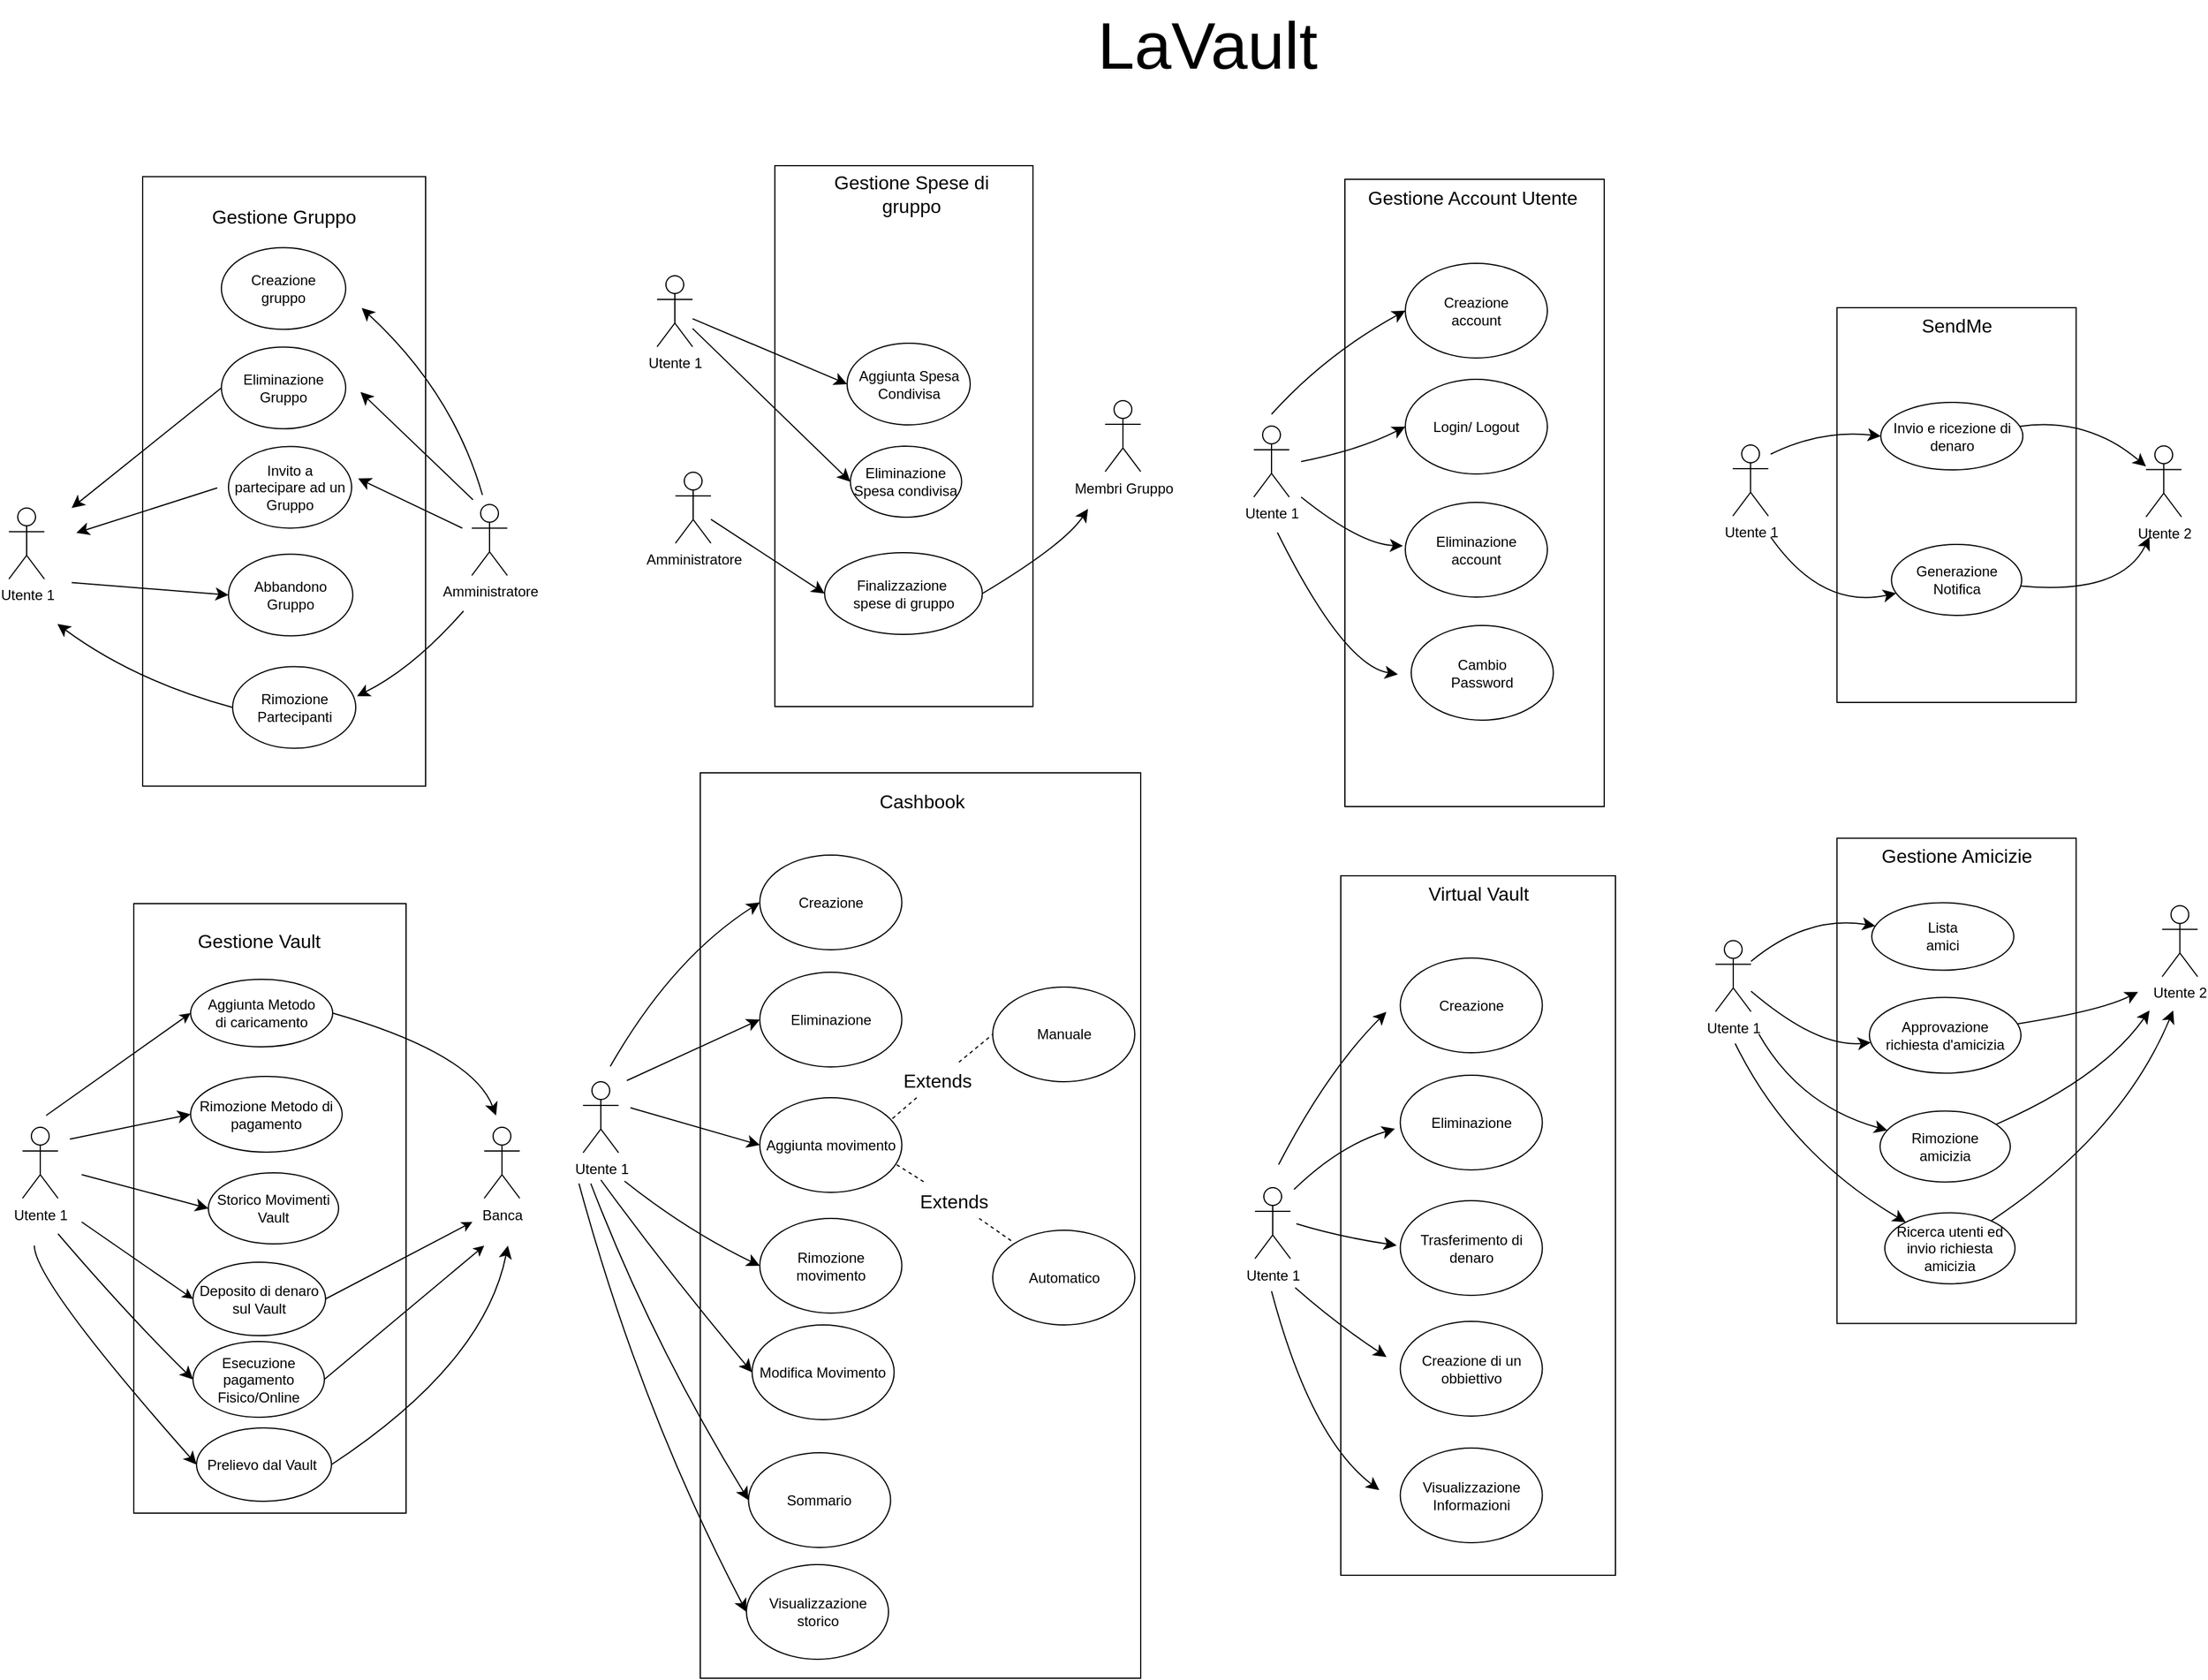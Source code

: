 <mxfile version="26.0.16">
  <diagram name="Pagina-1" id="XzBS-50lBvt5I1FSgO9j">
    <mxGraphModel grid="1" page="0" gridSize="10" guides="1" tooltips="1" connect="1" arrows="1" fold="1" pageScale="1" pageWidth="827" pageHeight="1169" math="0" shadow="0">
      <root>
        <mxCell id="0" />
        <mxCell id="1" parent="0" />
        <mxCell id="zaIpkr8zUmfwl_h3QVsK-26" value="" style="rounded=0;whiteSpace=wrap;html=1;movable=1;resizable=1;rotatable=1;deletable=1;editable=1;locked=0;connectable=1;" vertex="1" parent="1">
          <mxGeometry x="432.63" y="-200" width="202" height="333.5" as="geometry" />
        </mxCell>
        <mxCell id="Ago6emkh6B27smQ5KSHw-60" style="edgeStyle=none;curved=1;rounded=0;orthogonalLoop=1;jettySize=auto;html=1;entryX=0;entryY=0.5;entryDx=0;entryDy=0;fontSize=12;startSize=8;endSize=8;" edge="1" parent="1" target="zaIpkr8zUmfwl_h3QVsK-29">
          <mxGeometry relative="1" as="geometry">
            <mxPoint x="376.63" y="-76.25" as="sourcePoint" />
            <Array as="points">
              <mxPoint x="418.63" y="-97" />
            </Array>
          </mxGeometry>
        </mxCell>
        <mxCell id="Ago6emkh6B27smQ5KSHw-64" style="edgeStyle=none;curved=1;rounded=0;orthogonalLoop=1;jettySize=auto;html=1;fontSize=12;startSize=8;endSize=8;" edge="1" parent="1" target="zaIpkr8zUmfwl_h3QVsK-35">
          <mxGeometry relative="1" as="geometry">
            <mxPoint x="476.571" y="78.176" as="targetPoint" />
            <mxPoint x="376.63" y="-6.25" as="sourcePoint" />
            <Array as="points">
              <mxPoint x="419.63" y="55" />
            </Array>
          </mxGeometry>
        </mxCell>
        <mxCell id="zaIpkr8zUmfwl_h3QVsK-27" value="Utente 1" style="shape=umlActor;verticalLabelPosition=bottom;verticalAlign=top;html=1;outlineConnect=0;" vertex="1" parent="1">
          <mxGeometry x="344.63" y="-84" width="30" height="60" as="geometry" />
        </mxCell>
        <mxCell id="zaIpkr8zUmfwl_h3QVsK-28" value="SendMe" style="text;html=1;align=center;verticalAlign=middle;whiteSpace=wrap;rounded=0;fontSize=16;" vertex="1" parent="1">
          <mxGeometry x="500.63" y="-200" width="66" height="30" as="geometry" />
        </mxCell>
        <mxCell id="Ago6emkh6B27smQ5KSHw-61" style="edgeStyle=none;curved=1;rounded=0;orthogonalLoop=1;jettySize=auto;html=1;fontSize=12;startSize=8;endSize=8;" edge="1" parent="1" source="zaIpkr8zUmfwl_h3QVsK-29" target="zaIpkr8zUmfwl_h3QVsK-36">
          <mxGeometry relative="1" as="geometry">
            <mxPoint x="690.689" y="-107.706" as="targetPoint" />
            <mxPoint x="603.63" y="-97" as="sourcePoint" />
            <Array as="points">
              <mxPoint x="643.63" y="-108" />
            </Array>
          </mxGeometry>
        </mxCell>
        <mxCell id="zaIpkr8zUmfwl_h3QVsK-29" value="Invio e ricezione di denaro" style="ellipse;whiteSpace=wrap;html=1;" vertex="1" parent="1">
          <mxGeometry x="469.63" y="-120" width="120" height="57" as="geometry" />
        </mxCell>
        <mxCell id="Ago6emkh6B27smQ5KSHw-65" style="edgeStyle=none;curved=1;rounded=0;orthogonalLoop=1;jettySize=auto;html=1;fontSize=12;startSize=8;endSize=8;" edge="1" parent="1" source="zaIpkr8zUmfwl_h3QVsK-35">
          <mxGeometry relative="1" as="geometry">
            <mxPoint x="696.63" y="-6.25" as="targetPoint" />
            <mxPoint x="604.63" y="90" as="sourcePoint" />
            <Array as="points">
              <mxPoint x="672.63" y="43" />
            </Array>
          </mxGeometry>
        </mxCell>
        <mxCell id="zaIpkr8zUmfwl_h3QVsK-35" value="Generazione Notifica" style="ellipse;whiteSpace=wrap;html=1;" vertex="1" parent="1">
          <mxGeometry x="478.63" width="110" height="60" as="geometry" />
        </mxCell>
        <mxCell id="zaIpkr8zUmfwl_h3QVsK-36" value="Utente 2" style="shape=umlActor;verticalLabelPosition=bottom;verticalAlign=top;html=1;outlineConnect=0;" vertex="1" parent="1">
          <mxGeometry x="693.63" y="-83.25" width="30" height="60" as="geometry" />
        </mxCell>
        <mxCell id="zaIpkr8zUmfwl_h3QVsK-51" value="" style="rounded=0;whiteSpace=wrap;html=1;movable=1;resizable=1;rotatable=1;deletable=1;editable=1;locked=0;connectable=1;" vertex="1" parent="1">
          <mxGeometry x="432.63" y="248.25" width="202" height="410" as="geometry" />
        </mxCell>
        <mxCell id="Ago6emkh6B27smQ5KSHw-66" style="edgeStyle=none;curved=1;rounded=0;orthogonalLoop=1;jettySize=auto;html=1;fontSize=12;startSize=8;endSize=8;" edge="1" parent="1" source="zaIpkr8zUmfwl_h3QVsK-53" target="zaIpkr8zUmfwl_h3QVsK-55">
          <mxGeometry relative="1" as="geometry">
            <mxPoint x="363" y="331.25" as="sourcePoint" />
            <mxPoint x="454" y="324.25" as="targetPoint" />
            <Array as="points">
              <mxPoint x="407" y="313.25" />
            </Array>
          </mxGeometry>
        </mxCell>
        <mxCell id="Ago6emkh6B27smQ5KSHw-67" style="edgeStyle=none;curved=1;rounded=0;orthogonalLoop=1;jettySize=auto;html=1;fontSize=12;startSize=8;endSize=8;" edge="1" parent="1" source="zaIpkr8zUmfwl_h3QVsK-53" target="zaIpkr8zUmfwl_h3QVsK-56">
          <mxGeometry relative="1" as="geometry">
            <mxPoint x="462.235" y="425.132" as="targetPoint" />
            <mxPoint x="368" y="404.25" as="sourcePoint" />
            <Array as="points">
              <mxPoint x="416" y="425.25" />
            </Array>
          </mxGeometry>
        </mxCell>
        <mxCell id="Ago6emkh6B27smQ5KSHw-69" style="edgeStyle=none;curved=1;rounded=0;orthogonalLoop=1;jettySize=auto;html=1;fontSize=12;startSize=8;endSize=8;" edge="1" parent="1" target="zaIpkr8zUmfwl_h3QVsK-57">
          <mxGeometry relative="1" as="geometry">
            <mxPoint x="462.235" y="500.426" as="targetPoint" />
            <mxPoint x="366.63" y="413.75" as="sourcePoint" />
            <Array as="points">
              <mxPoint x="401" y="474.25" />
            </Array>
          </mxGeometry>
        </mxCell>
        <mxCell id="Ago6emkh6B27smQ5KSHw-71" style="edgeStyle=none;curved=1;rounded=0;orthogonalLoop=1;jettySize=auto;html=1;fontSize=12;startSize=8;endSize=8;" edge="1" parent="1" target="zaIpkr8zUmfwl_h3QVsK-69">
          <mxGeometry relative="1" as="geometry">
            <mxPoint x="461.059" y="582.779" as="targetPoint" />
            <mxPoint x="346.63" y="421.75" as="sourcePoint" />
            <Array as="points">
              <mxPoint x="392" y="514.25" />
            </Array>
          </mxGeometry>
        </mxCell>
        <mxCell id="zaIpkr8zUmfwl_h3QVsK-53" value="Utente 1" style="shape=umlActor;verticalLabelPosition=bottom;verticalAlign=top;html=1;outlineConnect=0;" vertex="1" parent="1">
          <mxGeometry x="330" y="334.75" width="30" height="60" as="geometry" />
        </mxCell>
        <mxCell id="zaIpkr8zUmfwl_h3QVsK-54" value="Gestione Amicizie" style="text;html=1;align=center;verticalAlign=middle;whiteSpace=wrap;rounded=0;fontSize=16;" vertex="1" parent="1">
          <mxGeometry x="456.63" y="248.25" width="154" height="30" as="geometry" />
        </mxCell>
        <mxCell id="zaIpkr8zUmfwl_h3QVsK-55" value="Lista&lt;div&gt;amici&lt;/div&gt;" style="ellipse;whiteSpace=wrap;html=1;" vertex="1" parent="1">
          <mxGeometry x="462" y="302.75" width="120" height="57" as="geometry" />
        </mxCell>
        <mxCell id="Ago6emkh6B27smQ5KSHw-68" style="edgeStyle=none;curved=1;rounded=0;orthogonalLoop=1;jettySize=auto;html=1;fontSize=12;startSize=8;endSize=8;" edge="1" parent="1" source="zaIpkr8zUmfwl_h3QVsK-56">
          <mxGeometry relative="1" as="geometry">
            <mxPoint x="686.941" y="378.074" as="targetPoint" />
            <mxPoint x="598" y="414.25" as="sourcePoint" />
            <Array as="points">
              <mxPoint x="656.63" y="393.75" />
            </Array>
          </mxGeometry>
        </mxCell>
        <mxCell id="zaIpkr8zUmfwl_h3QVsK-56" value="Approvazione&lt;div&gt;richiesta d&#39;amicizia&lt;/div&gt;" style="ellipse;whiteSpace=wrap;html=1;" vertex="1" parent="1">
          <mxGeometry x="460" y="382.75" width="128" height="64" as="geometry" />
        </mxCell>
        <mxCell id="Ago6emkh6B27smQ5KSHw-70" style="edgeStyle=none;curved=1;rounded=0;orthogonalLoop=1;jettySize=auto;html=1;fontSize=12;startSize=8;endSize=8;" edge="1" parent="1" source="zaIpkr8zUmfwl_h3QVsK-57">
          <mxGeometry relative="1" as="geometry">
            <mxPoint x="696.63" y="393.75" as="targetPoint" />
            <mxPoint x="590" y="504.25" as="sourcePoint" />
            <Array as="points">
              <mxPoint x="656" y="451.25" />
            </Array>
          </mxGeometry>
        </mxCell>
        <mxCell id="zaIpkr8zUmfwl_h3QVsK-57" value="Rimozione&lt;div&gt;amicizia&lt;/div&gt;" style="ellipse;whiteSpace=wrap;html=1;" vertex="1" parent="1">
          <mxGeometry x="469" y="478.75" width="110" height="60" as="geometry" />
        </mxCell>
        <mxCell id="zaIpkr8zUmfwl_h3QVsK-58" value="Utente 2" style="shape=umlActor;verticalLabelPosition=bottom;verticalAlign=top;html=1;outlineConnect=0;" vertex="1" parent="1">
          <mxGeometry x="707.25" y="305.25" width="30" height="60" as="geometry" />
        </mxCell>
        <mxCell id="Ago6emkh6B27smQ5KSHw-72" style="edgeStyle=none;curved=1;rounded=0;orthogonalLoop=1;jettySize=auto;html=1;fontSize=12;startSize=8;endSize=8;" edge="1" parent="1" source="zaIpkr8zUmfwl_h3QVsK-69">
          <mxGeometry relative="1" as="geometry">
            <mxPoint x="716.63" y="393.75" as="targetPoint" />
            <mxPoint x="593" y="591.25" as="sourcePoint" />
            <Array as="points">
              <mxPoint x="673" y="498.25" />
            </Array>
          </mxGeometry>
        </mxCell>
        <mxCell id="zaIpkr8zUmfwl_h3QVsK-69" value="Ricerca utenti ed invio richiesta amicizia" style="ellipse;whiteSpace=wrap;html=1;" vertex="1" parent="1">
          <mxGeometry x="473" y="564.75" width="110" height="60" as="geometry" />
        </mxCell>
        <mxCell id="zaIpkr8zUmfwl_h3QVsK-127" value="&lt;font&gt;LaVault&lt;/font&gt;" style="text;html=1;align=center;verticalAlign=middle;whiteSpace=wrap;rounded=0;fontSize=56;" vertex="1" parent="1">
          <mxGeometry x="-210" y="-460" width="222" height="76" as="geometry" />
        </mxCell>
        <mxCell id="3ZE55TL-Eyow-9SegTg6-6" value="" style="group;" connectable="0" vertex="1" parent="1">
          <mxGeometry x="-60" y="-308.5" width="296" height="530" as="geometry" />
        </mxCell>
        <mxCell id="zaIpkr8zUmfwl_h3QVsK-21" value="" style="rounded=0;whiteSpace=wrap;html=1;movable=1;resizable=1;rotatable=1;deletable=1;editable=1;locked=0;connectable=1;" vertex="1" parent="3ZE55TL-Eyow-9SegTg6-6">
          <mxGeometry x="77" width="219" height="530" as="geometry" />
        </mxCell>
        <mxCell id="6KyymLXXsNYl3Hghha6l-18" value="Creazione&lt;div&gt;account&lt;/div&gt;" style="ellipse;whiteSpace=wrap;html=1;" vertex="1" parent="3ZE55TL-Eyow-9SegTg6-6">
          <mxGeometry x="128" y="71" width="120" height="80" as="geometry" />
        </mxCell>
        <mxCell id="6KyymLXXsNYl3Hghha6l-31" value="Eliminazione&lt;div&gt;account&lt;/div&gt;" style="ellipse;whiteSpace=wrap;html=1;" vertex="1" parent="3ZE55TL-Eyow-9SegTg6-6">
          <mxGeometry x="128" y="273" width="120" height="80" as="geometry" />
        </mxCell>
        <mxCell id="6KyymLXXsNYl3Hghha6l-32" value="Cambio&lt;div&gt;Password&lt;/div&gt;" style="ellipse;whiteSpace=wrap;html=1;" vertex="1" parent="3ZE55TL-Eyow-9SegTg6-6">
          <mxGeometry x="133" y="377" width="120" height="80" as="geometry" />
        </mxCell>
        <mxCell id="6KyymLXXsNYl3Hghha6l-90" value="Login/ Logout" style="ellipse;whiteSpace=wrap;html=1;" vertex="1" parent="3ZE55TL-Eyow-9SegTg6-6">
          <mxGeometry x="128" y="169" width="120" height="80" as="geometry" />
        </mxCell>
        <mxCell id="6KyymLXXsNYl3Hghha6l-100" value="Gestione Account Utente" style="text;html=1;align=center;verticalAlign=middle;whiteSpace=wrap;rounded=0;fontSize=16;" vertex="1" parent="3ZE55TL-Eyow-9SegTg6-6">
          <mxGeometry x="74" width="222" height="30" as="geometry" />
        </mxCell>
        <mxCell id="Ago6emkh6B27smQ5KSHw-75" style="edgeStyle=none;curved=1;rounded=0;orthogonalLoop=1;jettySize=auto;html=1;fontSize=12;startSize=8;endSize=8;entryX=0;entryY=0.5;entryDx=0;entryDy=0;" edge="1" parent="3ZE55TL-Eyow-9SegTg6-6" target="6KyymLXXsNYl3Hghha6l-18">
          <mxGeometry relative="1" as="geometry">
            <mxPoint x="15" y="198.5" as="sourcePoint" />
            <mxPoint x="119" y="117" as="targetPoint" />
            <Array as="points">
              <mxPoint x="60" y="148.5" />
            </Array>
          </mxGeometry>
        </mxCell>
        <mxCell id="Ago6emkh6B27smQ5KSHw-77" style="edgeStyle=none;curved=1;rounded=0;orthogonalLoop=1;jettySize=auto;html=1;fontSize=12;startSize=8;endSize=8;" edge="1" parent="3ZE55TL-Eyow-9SegTg6-6">
          <mxGeometry relative="1" as="geometry">
            <mxPoint x="126" y="309.714" as="targetPoint" />
            <mxPoint x="40" y="268.5" as="sourcePoint" />
            <Array as="points">
              <mxPoint x="90" y="308.5" />
            </Array>
          </mxGeometry>
        </mxCell>
        <mxCell id="Ago6emkh6B27smQ5KSHw-78" style="edgeStyle=none;curved=1;rounded=0;orthogonalLoop=1;jettySize=auto;html=1;fontSize=12;startSize=8;endSize=8;" edge="1" parent="3ZE55TL-Eyow-9SegTg6-6">
          <mxGeometry relative="1" as="geometry">
            <mxPoint x="121.714" y="418.286" as="targetPoint" />
            <mxPoint x="20" y="298.5" as="sourcePoint" />
            <Array as="points">
              <mxPoint x="76" y="411" />
            </Array>
          </mxGeometry>
        </mxCell>
        <mxCell id="Ago6emkh6B27smQ5KSHw-79" style="edgeStyle=none;curved=1;rounded=0;orthogonalLoop=1;jettySize=auto;html=1;fontSize=12;startSize=8;endSize=8;entryX=0;entryY=0.5;entryDx=0;entryDy=0;" edge="1" parent="3ZE55TL-Eyow-9SegTg6-6" target="6KyymLXXsNYl3Hghha6l-90">
          <mxGeometry relative="1" as="geometry">
            <mxPoint x="130.286" y="225.429" as="targetPoint" />
            <mxPoint x="40" y="238.5" as="sourcePoint" />
            <Array as="points">
              <mxPoint x="90" y="228.5" />
            </Array>
          </mxGeometry>
        </mxCell>
        <mxCell id="zaIpkr8zUmfwl_h3QVsK-22" value="Utente 1" style="shape=umlActor;verticalLabelPosition=bottom;verticalAlign=top;html=1;outlineConnect=0;" vertex="1" parent="3ZE55TL-Eyow-9SegTg6-6">
          <mxGeometry y="208.5" width="30" height="60" as="geometry" />
        </mxCell>
        <mxCell id="3ZE55TL-Eyow-9SegTg6-7" value="" style="group;movable=1;resizable=1;rotatable=1;deletable=1;editable=1;locked=0;connectable=1;" connectable="0" vertex="1" parent="1">
          <mxGeometry x="-1111.5" y="-310.75" width="421" height="515" as="geometry" />
        </mxCell>
        <mxCell id="zaIpkr8zUmfwl_h3QVsK-23" value="" style="rounded=0;whiteSpace=wrap;html=1;movable=1;resizable=1;rotatable=1;deletable=1;editable=1;locked=0;connectable=1;" vertex="1" parent="3ZE55TL-Eyow-9SegTg6-7">
          <mxGeometry x="113" width="239" height="515" as="geometry" />
        </mxCell>
        <mxCell id="hLajElMQLOy5cyFr1ajE-12" style="edgeStyle=none;curved=1;rounded=0;orthogonalLoop=1;jettySize=auto;html=1;fontSize=12;startSize=8;endSize=8;movable=1;resizable=1;rotatable=1;deletable=1;editable=1;locked=0;connectable=1;entryX=0;entryY=0.5;entryDx=0;entryDy=0;" edge="1" parent="3ZE55TL-Eyow-9SegTg6-7" target="tS8IGlDE436-7qcTdryh-3">
          <mxGeometry relative="1" as="geometry">
            <mxPoint x="177" y="356" as="targetPoint" />
            <mxPoint x="53" y="343" as="sourcePoint" />
          </mxGeometry>
        </mxCell>
        <mxCell id="6KyymLXXsNYl3Hghha6l-65" value="Utente 1" style="shape=umlActor;verticalLabelPosition=bottom;verticalAlign=top;html=1;outlineConnect=0;movable=1;resizable=1;rotatable=1;deletable=1;editable=1;locked=0;connectable=1;" vertex="1" parent="3ZE55TL-Eyow-9SegTg6-7">
          <mxGeometry y="280" width="30" height="60" as="geometry" />
        </mxCell>
        <mxCell id="6KyymLXXsNYl3Hghha6l-74" value="Gestione Gruppo" style="text;html=1;align=center;verticalAlign=middle;whiteSpace=wrap;rounded=0;fontSize=16;movable=1;resizable=1;rotatable=1;deletable=1;editable=1;locked=0;connectable=1;" vertex="1" parent="3ZE55TL-Eyow-9SegTg6-7">
          <mxGeometry x="139" y="19" width="186" height="30" as="geometry" />
        </mxCell>
        <mxCell id="Ago6emkh6B27smQ5KSHw-44" style="edgeStyle=none;curved=1;rounded=0;orthogonalLoop=1;jettySize=auto;html=1;fontSize=12;startSize=8;endSize=8;movable=1;resizable=1;rotatable=1;deletable=1;editable=1;locked=0;connectable=1;" edge="1" parent="3ZE55TL-Eyow-9SegTg6-7">
          <mxGeometry relative="1" as="geometry">
            <mxPoint x="297" y="182" as="targetPoint" />
            <mxPoint x="392" y="273" as="sourcePoint" />
          </mxGeometry>
        </mxCell>
        <mxCell id="hLajElMQLOy5cyFr1ajE-8" style="edgeStyle=none;curved=1;rounded=0;orthogonalLoop=1;jettySize=auto;html=1;fontSize=12;startSize=8;endSize=8;movable=1;resizable=1;rotatable=1;deletable=1;editable=1;locked=0;connectable=1;" edge="1" parent="3ZE55TL-Eyow-9SegTg6-7">
          <mxGeometry relative="1" as="geometry">
            <mxPoint x="295" y="255" as="targetPoint" />
            <mxPoint x="383" y="297" as="sourcePoint" />
          </mxGeometry>
        </mxCell>
        <mxCell id="hLajElMQLOy5cyFr1ajE-10" style="edgeStyle=none;curved=1;rounded=0;orthogonalLoop=1;jettySize=auto;html=1;fontSize=12;startSize=8;endSize=8;movable=1;resizable=1;rotatable=1;deletable=1;editable=1;locked=0;connectable=1;" edge="1" parent="3ZE55TL-Eyow-9SegTg6-7">
          <mxGeometry relative="1" as="geometry">
            <mxPoint x="294" y="439" as="targetPoint" />
            <mxPoint x="384" y="367" as="sourcePoint" />
            <Array as="points">
              <mxPoint x="342" y="415" />
            </Array>
          </mxGeometry>
        </mxCell>
        <mxCell id="hLajElMQLOy5cyFr1ajE-15" style="edgeStyle=none;curved=1;rounded=0;orthogonalLoop=1;jettySize=auto;html=1;fontSize=12;startSize=8;endSize=8;movable=1;resizable=1;rotatable=1;deletable=1;editable=1;locked=0;connectable=1;" edge="1" parent="3ZE55TL-Eyow-9SegTg6-7">
          <mxGeometry relative="1" as="geometry">
            <mxPoint x="298" y="111" as="targetPoint" />
            <Array as="points">
              <mxPoint x="375" y="182" />
            </Array>
            <mxPoint x="400" y="269" as="sourcePoint" />
          </mxGeometry>
        </mxCell>
        <mxCell id="6KyymLXXsNYl3Hghha6l-101" value="Amministratore" style="shape=umlActor;verticalLabelPosition=bottom;verticalAlign=top;html=1;outlineConnect=0;movable=1;resizable=1;rotatable=1;deletable=1;editable=1;locked=0;connectable=1;" vertex="1" parent="3ZE55TL-Eyow-9SegTg6-7">
          <mxGeometry x="391" y="277" width="30" height="60" as="geometry" />
        </mxCell>
        <mxCell id="tS8IGlDE436-7qcTdryh-3" value="Abbandono&lt;div&gt;Gruppo&lt;/div&gt;" style="ellipse;whiteSpace=wrap;html=1;movable=1;resizable=1;rotatable=1;deletable=1;editable=1;locked=0;connectable=1;" vertex="1" parent="3ZE55TL-Eyow-9SegTg6-7">
          <mxGeometry x="185.5" y="319" width="105" height="69" as="geometry" />
        </mxCell>
        <mxCell id="hLajElMQLOy5cyFr1ajE-11" style="edgeStyle=none;curved=1;rounded=0;orthogonalLoop=1;jettySize=auto;html=1;exitX=0;exitY=0.5;exitDx=0;exitDy=0;fontSize=12;startSize=8;endSize=8;movable=1;resizable=1;rotatable=1;deletable=1;editable=1;locked=0;connectable=1;" edge="1" parent="3ZE55TL-Eyow-9SegTg6-7" source="tS8IGlDE436-7qcTdryh-4">
          <mxGeometry relative="1" as="geometry">
            <mxPoint x="41" y="378" as="targetPoint" />
            <Array as="points">
              <mxPoint x="106" y="426" />
            </Array>
          </mxGeometry>
        </mxCell>
        <mxCell id="tS8IGlDE436-7qcTdryh-4" value="Rimozione&lt;div&gt;Partecipanti&lt;/div&gt;" style="ellipse;whiteSpace=wrap;html=1;movable=1;resizable=1;rotatable=1;deletable=1;editable=1;locked=0;connectable=1;" vertex="1" parent="3ZE55TL-Eyow-9SegTg6-7">
          <mxGeometry x="189" y="414" width="104" height="69" as="geometry" />
        </mxCell>
        <mxCell id="zaIpkr8zUmfwl_h3QVsK-7" value="Creazione&lt;div&gt;gruppo&lt;/div&gt;" style="ellipse;whiteSpace=wrap;html=1;movable=1;resizable=1;rotatable=1;deletable=1;editable=1;locked=0;connectable=1;" vertex="1" parent="3ZE55TL-Eyow-9SegTg6-7">
          <mxGeometry x="179.5" y="60" width="105" height="69" as="geometry" />
        </mxCell>
        <mxCell id="Ago6emkh6B27smQ5KSHw-45" style="edgeStyle=none;curved=1;rounded=0;orthogonalLoop=1;jettySize=auto;html=1;fontSize=12;startSize=8;endSize=8;movable=1;resizable=1;rotatable=1;deletable=1;editable=1;locked=0;connectable=1;exitX=0;exitY=0.5;exitDx=0;exitDy=0;" edge="1" parent="3ZE55TL-Eyow-9SegTg6-7" source="zaIpkr8zUmfwl_h3QVsK-9">
          <mxGeometry relative="1" as="geometry">
            <mxPoint x="53" y="280" as="targetPoint" />
            <mxPoint x="165" y="181" as="sourcePoint" />
          </mxGeometry>
        </mxCell>
        <mxCell id="zaIpkr8zUmfwl_h3QVsK-9" value="Eliminazione&lt;div&gt;Gruppo&lt;/div&gt;" style="ellipse;whiteSpace=wrap;html=1;movable=1;resizable=1;rotatable=1;deletable=1;editable=1;locked=0;connectable=1;" vertex="1" parent="3ZE55TL-Eyow-9SegTg6-7">
          <mxGeometry x="179.5" y="144" width="105" height="69" as="geometry" />
        </mxCell>
        <mxCell id="hLajElMQLOy5cyFr1ajE-9" style="edgeStyle=none;curved=1;rounded=0;orthogonalLoop=1;jettySize=auto;html=1;fontSize=12;startSize=8;endSize=8;movable=1;resizable=1;rotatable=1;deletable=1;editable=1;locked=0;connectable=1;" edge="1" parent="3ZE55TL-Eyow-9SegTg6-7">
          <mxGeometry relative="1" as="geometry">
            <mxPoint x="57" y="301" as="targetPoint" />
            <mxPoint x="176" y="263" as="sourcePoint" />
          </mxGeometry>
        </mxCell>
        <mxCell id="zaIpkr8zUmfwl_h3QVsK-10" value="Invito a partecipare ad un Gruppo" style="ellipse;whiteSpace=wrap;html=1;movable=1;resizable=1;rotatable=1;deletable=1;editable=1;locked=0;connectable=1;" vertex="1" parent="3ZE55TL-Eyow-9SegTg6-7">
          <mxGeometry x="185.5" y="228" width="104" height="69" as="geometry" />
        </mxCell>
        <mxCell id="3ZE55TL-Eyow-9SegTg6-10" value="" style="group" connectable="0" vertex="1" parent="1">
          <mxGeometry x="-564" y="-320" width="408.5" height="457" as="geometry" />
        </mxCell>
        <mxCell id="zaIpkr8zUmfwl_h3QVsK-88" value="" style="rounded=0;whiteSpace=wrap;html=1;movable=1;resizable=1;rotatable=1;deletable=1;editable=1;locked=0;connectable=1;" vertex="1" parent="3ZE55TL-Eyow-9SegTg6-10">
          <mxGeometry x="99.5" width="218" height="457" as="geometry" />
        </mxCell>
        <mxCell id="Ago6emkh6B27smQ5KSHw-53" style="edgeStyle=none;curved=1;rounded=0;orthogonalLoop=1;jettySize=auto;html=1;fontSize=12;startSize=8;endSize=8;entryX=0;entryY=0.5;entryDx=0;entryDy=0;" edge="1" parent="3ZE55TL-Eyow-9SegTg6-10" source="zaIpkr8zUmfwl_h3QVsK-89" target="zaIpkr8zUmfwl_h3QVsK-98">
          <mxGeometry relative="1" as="geometry">
            <mxPoint x="152.853" y="174.294" as="targetPoint" />
            <mxPoint x="41.5" y="134" as="sourcePoint" />
          </mxGeometry>
        </mxCell>
        <mxCell id="Ago6emkh6B27smQ5KSHw-54" style="edgeStyle=none;curved=1;rounded=0;orthogonalLoop=1;jettySize=auto;html=1;fontSize=12;startSize=8;endSize=8;entryX=0;entryY=0.5;entryDx=0;entryDy=0;" edge="1" parent="3ZE55TL-Eyow-9SegTg6-10" source="zaIpkr8zUmfwl_h3QVsK-89" target="zaIpkr8zUmfwl_h3QVsK-95">
          <mxGeometry relative="1" as="geometry">
            <mxPoint x="157.559" y="255.471" as="targetPoint" />
            <mxPoint x="44.5" y="164" as="sourcePoint" />
          </mxGeometry>
        </mxCell>
        <mxCell id="zaIpkr8zUmfwl_h3QVsK-89" value="Utente 1" style="shape=umlActor;verticalLabelPosition=bottom;verticalAlign=top;html=1;outlineConnect=0;" vertex="1" parent="3ZE55TL-Eyow-9SegTg6-10">
          <mxGeometry y="93" width="30" height="60" as="geometry" />
        </mxCell>
        <mxCell id="zaIpkr8zUmfwl_h3QVsK-91" value="Gestione Spese di gruppo" style="text;html=1;align=center;verticalAlign=middle;whiteSpace=wrap;rounded=0;fontSize=16;" vertex="1" parent="3ZE55TL-Eyow-9SegTg6-10">
          <mxGeometry x="122.25" y="9" width="186" height="30" as="geometry" />
        </mxCell>
        <mxCell id="XpmrYAvNGTaTp0vdqRnh-11" style="edgeStyle=none;curved=1;rounded=0;orthogonalLoop=1;jettySize=auto;html=1;fontSize=12;startSize=8;endSize=8;entryX=0;entryY=0.5;entryDx=0;entryDy=0;" edge="1" parent="3ZE55TL-Eyow-9SegTg6-10" source="zaIpkr8zUmfwl_h3QVsK-92" target="zaIpkr8zUmfwl_h3QVsK-99">
          <mxGeometry relative="1" as="geometry">
            <mxPoint x="63.5" y="311" as="sourcePoint" />
            <mxPoint x="122.5" y="355" as="targetPoint" />
          </mxGeometry>
        </mxCell>
        <mxCell id="zaIpkr8zUmfwl_h3QVsK-92" value="Amministratore" style="shape=umlActor;verticalLabelPosition=bottom;verticalAlign=top;html=1;outlineConnect=0;" vertex="1" parent="3ZE55TL-Eyow-9SegTg6-10">
          <mxGeometry x="15.5" y="259" width="30" height="60" as="geometry" />
        </mxCell>
        <mxCell id="zaIpkr8zUmfwl_h3QVsK-95" value="Eliminazione Spesa condivisa" style="ellipse;whiteSpace=wrap;html=1;" vertex="1" parent="3ZE55TL-Eyow-9SegTg6-10">
          <mxGeometry x="163.25" y="237" width="94" height="60" as="geometry" />
        </mxCell>
        <mxCell id="zaIpkr8zUmfwl_h3QVsK-98" value="Aggiunta Spesa&lt;div&gt;Condivisa&lt;/div&gt;" style="ellipse;whiteSpace=wrap;html=1;" vertex="1" parent="3ZE55TL-Eyow-9SegTg6-10">
          <mxGeometry x="160.5" y="150" width="104" height="69" as="geometry" />
        </mxCell>
        <mxCell id="XpmrYAvNGTaTp0vdqRnh-10" style="edgeStyle=none;curved=1;rounded=0;orthogonalLoop=1;jettySize=auto;html=1;fontSize=12;startSize=8;endSize=8;exitX=1;exitY=0.5;exitDx=0;exitDy=0;" edge="1" parent="3ZE55TL-Eyow-9SegTg6-10" source="zaIpkr8zUmfwl_h3QVsK-99">
          <mxGeometry relative="1" as="geometry">
            <mxPoint x="364" y="290" as="targetPoint" />
            <mxPoint x="256.5" y="328" as="sourcePoint" />
            <Array as="points">
              <mxPoint x="344" y="320" />
            </Array>
          </mxGeometry>
        </mxCell>
        <mxCell id="zaIpkr8zUmfwl_h3QVsK-99" value="Finalizzazione&amp;nbsp;&lt;div&gt;spese di gruppo&lt;/div&gt;" style="ellipse;whiteSpace=wrap;html=1;" vertex="1" parent="3ZE55TL-Eyow-9SegTg6-10">
          <mxGeometry x="141.5" y="327" width="133.25" height="69" as="geometry" />
        </mxCell>
        <mxCell id="XpmrYAvNGTaTp0vdqRnh-7" value="Membri Gruppo" style="shape=umlActor;verticalLabelPosition=bottom;verticalAlign=top;html=1;outlineConnect=0;direction=east;" vertex="1" parent="3ZE55TL-Eyow-9SegTg6-10">
          <mxGeometry x="378.5" y="198.5" width="30" height="60" as="geometry" />
        </mxCell>
        <mxCell id="3ZE55TL-Eyow-9SegTg6-11" value="" style="group" connectable="0" vertex="1" parent="1">
          <mxGeometry x="-59" y="280" width="304.5" height="591" as="geometry" />
        </mxCell>
        <mxCell id="zaIpkr8zUmfwl_h3QVsK-100" value="" style="rounded=0;whiteSpace=wrap;html=1;movable=1;resizable=1;rotatable=1;deletable=1;editable=1;locked=0;connectable=1;" vertex="1" parent="3ZE55TL-Eyow-9SegTg6-11">
          <mxGeometry x="72.5" width="232" height="591" as="geometry" />
        </mxCell>
        <mxCell id="zaIpkr8zUmfwl_h3QVsK-101" value="Creazione" style="ellipse;whiteSpace=wrap;html=1;" vertex="1" parent="3ZE55TL-Eyow-9SegTg6-11">
          <mxGeometry x="122.75" y="69.5" width="120" height="80" as="geometry" />
        </mxCell>
        <mxCell id="zaIpkr8zUmfwl_h3QVsK-103" value="Trasferimento di denaro" style="ellipse;whiteSpace=wrap;html=1;" vertex="1" parent="3ZE55TL-Eyow-9SegTg6-11">
          <mxGeometry x="122.75" y="274.5" width="120" height="80" as="geometry" />
        </mxCell>
        <mxCell id="zaIpkr8zUmfwl_h3QVsK-104" value="Creazione di un obbiettivo" style="ellipse;whiteSpace=wrap;html=1;" vertex="1" parent="3ZE55TL-Eyow-9SegTg6-11">
          <mxGeometry x="122.75" y="376.5" width="120" height="80" as="geometry" />
        </mxCell>
        <mxCell id="zaIpkr8zUmfwl_h3QVsK-105" value="Eliminazione" style="ellipse;whiteSpace=wrap;html=1;" vertex="1" parent="3ZE55TL-Eyow-9SegTg6-11">
          <mxGeometry x="122.75" y="168.5" width="120" height="80" as="geometry" />
        </mxCell>
        <mxCell id="zaIpkr8zUmfwl_h3QVsK-106" value="Virtual Vault" style="text;html=1;align=center;verticalAlign=middle;whiteSpace=wrap;rounded=0;fontSize=16;" vertex="1" parent="3ZE55TL-Eyow-9SegTg6-11">
          <mxGeometry x="77.5" width="222" height="30" as="geometry" />
        </mxCell>
        <mxCell id="zaIpkr8zUmfwl_h3QVsK-107" value="Visualizzazione Informazioni" style="ellipse;whiteSpace=wrap;html=1;" vertex="1" parent="3ZE55TL-Eyow-9SegTg6-11">
          <mxGeometry x="122.75" y="483.5" width="120" height="80" as="geometry" />
        </mxCell>
        <mxCell id="Ago6emkh6B27smQ5KSHw-83" style="edgeStyle=none;curved=1;rounded=0;orthogonalLoop=1;jettySize=auto;html=1;fontSize=12;startSize=8;endSize=8;" edge="1" parent="3ZE55TL-Eyow-9SegTg6-11">
          <mxGeometry relative="1" as="geometry">
            <mxPoint x="20" y="244" as="sourcePoint" />
            <mxPoint x="111" y="115" as="targetPoint" />
            <Array as="points">
              <mxPoint x="61" y="165" />
            </Array>
          </mxGeometry>
        </mxCell>
        <mxCell id="Ago6emkh6B27smQ5KSHw-84" style="edgeStyle=none;curved=1;rounded=0;orthogonalLoop=1;jettySize=auto;html=1;fontSize=12;startSize=8;endSize=8;" edge="1" parent="3ZE55TL-Eyow-9SegTg6-11">
          <mxGeometry relative="1" as="geometry">
            <mxPoint x="118.286" y="213.714" as="targetPoint" />
            <mxPoint x="33" y="265" as="sourcePoint" />
            <Array as="points">
              <mxPoint x="71" y="228" />
            </Array>
          </mxGeometry>
        </mxCell>
        <mxCell id="Ago6emkh6B27smQ5KSHw-85" style="edgeStyle=none;curved=1;rounded=0;orthogonalLoop=1;jettySize=auto;html=1;fontSize=12;startSize=8;endSize=8;" edge="1" parent="3ZE55TL-Eyow-9SegTg6-11">
          <mxGeometry relative="1" as="geometry">
            <mxPoint x="119.714" y="312.286" as="targetPoint" />
            <mxPoint x="35" y="294" as="sourcePoint" />
            <Array as="points">
              <mxPoint x="71" y="305" />
            </Array>
          </mxGeometry>
        </mxCell>
        <mxCell id="Ago6emkh6B27smQ5KSHw-86" style="edgeStyle=none;curved=1;rounded=0;orthogonalLoop=1;jettySize=auto;html=1;fontSize=12;startSize=8;endSize=8;" edge="1" parent="3ZE55TL-Eyow-9SegTg6-11">
          <mxGeometry relative="1" as="geometry">
            <mxPoint x="111.143" y="406.571" as="targetPoint" />
            <mxPoint x="34" y="348" as="sourcePoint" />
            <Array as="points">
              <mxPoint x="68" y="378" />
            </Array>
          </mxGeometry>
        </mxCell>
        <mxCell id="Ago6emkh6B27smQ5KSHw-88" style="edgeStyle=none;curved=1;rounded=0;orthogonalLoop=1;jettySize=auto;html=1;fontSize=12;startSize=8;endSize=8;" edge="1" parent="3ZE55TL-Eyow-9SegTg6-11">
          <mxGeometry relative="1" as="geometry">
            <mxPoint x="105" y="519" as="targetPoint" />
            <mxPoint x="14" y="351" as="sourcePoint" />
            <Array as="points">
              <mxPoint x="47" y="475" />
            </Array>
          </mxGeometry>
        </mxCell>
        <mxCell id="zaIpkr8zUmfwl_h3QVsK-111" value="Utente 1" style="shape=umlActor;verticalLabelPosition=bottom;verticalAlign=top;html=1;outlineConnect=0;" vertex="1" parent="3ZE55TL-Eyow-9SegTg6-11">
          <mxGeometry y="263.5" width="30" height="60" as="geometry" />
        </mxCell>
        <mxCell id="3ZE55TL-Eyow-9SegTg6-12" value="" style="group" connectable="0" vertex="1" parent="1">
          <mxGeometry x="-630.5" y="193" width="475" height="765" as="geometry" />
        </mxCell>
        <mxCell id="zaIpkr8zUmfwl_h3QVsK-113" value="" style="rounded=0;whiteSpace=wrap;html=1;movable=1;resizable=1;rotatable=1;deletable=1;editable=1;locked=0;connectable=1;" vertex="1" parent="3ZE55TL-Eyow-9SegTg6-12">
          <mxGeometry x="103" width="372" height="765" as="geometry" />
        </mxCell>
        <mxCell id="zaIpkr8zUmfwl_h3QVsK-114" value="Creazione" style="ellipse;whiteSpace=wrap;html=1;" vertex="1" parent="3ZE55TL-Eyow-9SegTg6-12">
          <mxGeometry x="153.25" y="69.5" width="120" height="80" as="geometry" />
        </mxCell>
        <mxCell id="zaIpkr8zUmfwl_h3QVsK-115" value="Modifica Movimento" style="ellipse;whiteSpace=wrap;html=1;" vertex="1" parent="3ZE55TL-Eyow-9SegTg6-12">
          <mxGeometry x="146.75" y="466.5" width="120" height="80" as="geometry" />
        </mxCell>
        <mxCell id="zaIpkr8zUmfwl_h3QVsK-116" value="Aggiunta movimento" style="ellipse;whiteSpace=wrap;html=1;" vertex="1" parent="3ZE55TL-Eyow-9SegTg6-12">
          <mxGeometry x="153.25" y="274.5" width="120" height="80" as="geometry" />
        </mxCell>
        <mxCell id="zaIpkr8zUmfwl_h3QVsK-117" value="Rimozione movimento" style="ellipse;whiteSpace=wrap;html=1;" vertex="1" parent="3ZE55TL-Eyow-9SegTg6-12">
          <mxGeometry x="153.25" y="376.5" width="120" height="80" as="geometry" />
        </mxCell>
        <mxCell id="zaIpkr8zUmfwl_h3QVsK-118" value="Eliminazione" style="ellipse;whiteSpace=wrap;html=1;" vertex="1" parent="3ZE55TL-Eyow-9SegTg6-12">
          <mxGeometry x="153.25" y="168.5" width="120" height="80" as="geometry" />
        </mxCell>
        <mxCell id="zaIpkr8zUmfwl_h3QVsK-119" value="Cashbook" style="text;html=1;align=center;verticalAlign=middle;whiteSpace=wrap;rounded=0;fontSize=16;" vertex="1" parent="3ZE55TL-Eyow-9SegTg6-12">
          <mxGeometry x="179" y="9" width="222" height="30" as="geometry" />
        </mxCell>
        <mxCell id="zaIpkr8zUmfwl_h3QVsK-120" value="Sommario" style="ellipse;whiteSpace=wrap;html=1;" vertex="1" parent="3ZE55TL-Eyow-9SegTg6-12">
          <mxGeometry x="143.75" y="574.5" width="120" height="80" as="geometry" />
        </mxCell>
        <mxCell id="XpmrYAvNGTaTp0vdqRnh-12" style="edgeStyle=none;curved=1;rounded=0;orthogonalLoop=1;jettySize=auto;html=1;fontSize=12;startSize=8;endSize=8;entryX=0;entryY=0.5;entryDx=0;entryDy=0;" edge="1" parent="3ZE55TL-Eyow-9SegTg6-12" target="zaIpkr8zUmfwl_h3QVsK-114">
          <mxGeometry relative="1" as="geometry">
            <mxPoint x="148.897" y="110.138" as="targetPoint" />
            <mxPoint x="27" y="248" as="sourcePoint" />
            <Array as="points">
              <mxPoint x="79" y="157" />
            </Array>
          </mxGeometry>
        </mxCell>
        <mxCell id="XpmrYAvNGTaTp0vdqRnh-13" style="edgeStyle=none;curved=1;rounded=0;orthogonalLoop=1;jettySize=auto;html=1;fontSize=12;startSize=8;endSize=8;entryX=0;entryY=0.5;entryDx=0;entryDy=0;" edge="1" parent="3ZE55TL-Eyow-9SegTg6-12" target="zaIpkr8zUmfwl_h3QVsK-118">
          <mxGeometry relative="1" as="geometry">
            <mxPoint x="146.138" y="209.448" as="targetPoint" />
            <mxPoint x="41" y="260" as="sourcePoint" />
          </mxGeometry>
        </mxCell>
        <mxCell id="XpmrYAvNGTaTp0vdqRnh-14" style="edgeStyle=none;curved=1;rounded=0;orthogonalLoop=1;jettySize=auto;html=1;fontSize=12;startSize=8;endSize=8;entryX=0;entryY=0.5;entryDx=0;entryDy=0;" edge="1" parent="3ZE55TL-Eyow-9SegTg6-12" target="zaIpkr8zUmfwl_h3QVsK-116">
          <mxGeometry relative="1" as="geometry">
            <mxPoint x="142.69" y="310.138" as="targetPoint" />
            <mxPoint x="44" y="283" as="sourcePoint" />
          </mxGeometry>
        </mxCell>
        <mxCell id="XpmrYAvNGTaTp0vdqRnh-15" style="edgeStyle=none;curved=1;rounded=0;orthogonalLoop=1;jettySize=auto;html=1;fontSize=12;startSize=8;endSize=8;entryX=0;entryY=0.5;entryDx=0;entryDy=0;" edge="1" parent="3ZE55TL-Eyow-9SegTg6-12" target="zaIpkr8zUmfwl_h3QVsK-117">
          <mxGeometry relative="1" as="geometry">
            <mxPoint x="142" y="410.138" as="targetPoint" />
            <mxPoint x="39" y="345" as="sourcePoint" />
            <Array as="points">
              <mxPoint x="92" y="387" />
            </Array>
          </mxGeometry>
        </mxCell>
        <mxCell id="XpmrYAvNGTaTp0vdqRnh-16" style="edgeStyle=none;curved=1;rounded=0;orthogonalLoop=1;jettySize=auto;html=1;fontSize=12;startSize=8;endSize=8;entryX=0;entryY=0.5;entryDx=0;entryDy=0;" edge="1" parent="3ZE55TL-Eyow-9SegTg6-12" target="zaIpkr8zUmfwl_h3QVsK-115">
          <mxGeometry relative="1" as="geometry">
            <mxPoint x="143.379" y="493.586" as="targetPoint" />
            <mxPoint x="19" y="344" as="sourcePoint" />
            <Array as="points">
              <mxPoint x="76" y="422" />
            </Array>
          </mxGeometry>
        </mxCell>
        <mxCell id="XpmrYAvNGTaTp0vdqRnh-17" style="edgeStyle=none;curved=1;rounded=0;orthogonalLoop=1;jettySize=auto;html=1;fontSize=12;startSize=8;endSize=8;entryX=0;entryY=0.5;entryDx=0;entryDy=0;" edge="1" parent="3ZE55TL-Eyow-9SegTg6-12" target="zaIpkr8zUmfwl_h3QVsK-120">
          <mxGeometry relative="1" as="geometry">
            <mxPoint x="143.379" y="593.586" as="targetPoint" />
            <mxPoint x="10.5" y="347" as="sourcePoint" />
            <Array as="points">
              <mxPoint x="62" y="481" />
            </Array>
          </mxGeometry>
        </mxCell>
        <mxCell id="hLajElMQLOy5cyFr1ajE-7" style="edgeStyle=none;curved=1;rounded=0;orthogonalLoop=1;jettySize=auto;html=1;fontSize=12;startSize=8;endSize=8;entryX=0;entryY=0.5;entryDx=0;entryDy=0;" edge="1" parent="3ZE55TL-Eyow-9SegTg6-12" target="hLajElMQLOy5cyFr1ajE-5">
          <mxGeometry relative="1" as="geometry">
            <mxPoint x="138" y="685" as="targetPoint" />
            <mxPoint x="0.5" y="347" as="sourcePoint" />
            <Array as="points">
              <mxPoint x="52" y="537" />
            </Array>
          </mxGeometry>
        </mxCell>
        <mxCell id="zaIpkr8zUmfwl_h3QVsK-122" value="Utente 1" style="shape=umlActor;verticalLabelPosition=bottom;verticalAlign=top;html=1;outlineConnect=0;" vertex="1" parent="3ZE55TL-Eyow-9SegTg6-12">
          <mxGeometry x="4" y="261" width="30" height="60" as="geometry" />
        </mxCell>
        <mxCell id="zaIpkr8zUmfwl_h3QVsK-123" value="Manuale" style="ellipse;whiteSpace=wrap;html=1;" vertex="1" parent="3ZE55TL-Eyow-9SegTg6-12">
          <mxGeometry x="350" y="181" width="120" height="80" as="geometry" />
        </mxCell>
        <mxCell id="zaIpkr8zUmfwl_h3QVsK-124" value="Automatico" style="ellipse;whiteSpace=wrap;html=1;" vertex="1" parent="3ZE55TL-Eyow-9SegTg6-12">
          <mxGeometry x="350" y="386.5" width="120" height="80" as="geometry" />
        </mxCell>
        <mxCell id="Ago6emkh6B27smQ5KSHw-89" value="Extends" style="text;html=1;align=center;verticalAlign=middle;whiteSpace=wrap;rounded=0;fontSize=16;" vertex="1" parent="3ZE55TL-Eyow-9SegTg6-12">
          <mxGeometry x="287" y="346.5" width="60" height="30" as="geometry" />
        </mxCell>
        <mxCell id="Ago6emkh6B27smQ5KSHw-92" value="Extends" style="text;html=1;align=center;verticalAlign=middle;whiteSpace=wrap;rounded=0;fontSize=16;" vertex="1" parent="3ZE55TL-Eyow-9SegTg6-12">
          <mxGeometry x="273.25" y="244.5" width="60" height="30" as="geometry" />
        </mxCell>
        <mxCell id="Ago6emkh6B27smQ5KSHw-93" value="" style="endArrow=none;dashed=1;html=1;rounded=0;fontSize=12;startSize=8;endSize=8;curved=1;entryX=0.93;entryY=0.225;entryDx=0;entryDy=0;entryPerimeter=0;" edge="1" parent="3ZE55TL-Eyow-9SegTg6-12" source="Ago6emkh6B27smQ5KSHw-92" target="zaIpkr8zUmfwl_h3QVsK-116">
          <mxGeometry width="50" height="50" relative="1" as="geometry">
            <mxPoint x="305" y="392" as="sourcePoint" />
            <mxPoint x="272" y="297" as="targetPoint" />
          </mxGeometry>
        </mxCell>
        <mxCell id="Ago6emkh6B27smQ5KSHw-95" value="" style="endArrow=none;dashed=1;html=1;rounded=0;fontSize=12;startSize=8;endSize=8;curved=1;entryX=0;entryY=0.5;entryDx=0;entryDy=0;" edge="1" parent="3ZE55TL-Eyow-9SegTg6-12" source="Ago6emkh6B27smQ5KSHw-92" target="zaIpkr8zUmfwl_h3QVsK-123">
          <mxGeometry width="50" height="50" relative="1" as="geometry">
            <mxPoint x="305" y="254" as="sourcePoint" />
            <mxPoint x="355" y="204" as="targetPoint" />
          </mxGeometry>
        </mxCell>
        <mxCell id="Ago6emkh6B27smQ5KSHw-96" style="edgeStyle=none;curved=1;rounded=0;orthogonalLoop=1;jettySize=auto;html=1;entryX=0.608;entryY=-0.009;entryDx=0;entryDy=0;entryPerimeter=0;fontSize=12;startSize=8;endSize=8;" edge="1" parent="3ZE55TL-Eyow-9SegTg6-12" source="Ago6emkh6B27smQ5KSHw-92" target="Ago6emkh6B27smQ5KSHw-92">
          <mxGeometry relative="1" as="geometry" />
        </mxCell>
        <mxCell id="Ago6emkh6B27smQ5KSHw-97" value="" style="endArrow=none;dashed=1;html=1;rounded=0;fontSize=12;startSize=8;endSize=8;curved=1;exitX=0.964;exitY=0.708;exitDx=0;exitDy=0;exitPerimeter=0;" edge="1" parent="3ZE55TL-Eyow-9SegTg6-12" source="zaIpkr8zUmfwl_h3QVsK-116" target="Ago6emkh6B27smQ5KSHw-89">
          <mxGeometry width="50" height="50" relative="1" as="geometry">
            <mxPoint x="318" y="275" as="sourcePoint" />
            <mxPoint x="349" y="252" as="targetPoint" />
          </mxGeometry>
        </mxCell>
        <mxCell id="Ago6emkh6B27smQ5KSHw-99" value="" style="endArrow=none;dashed=1;html=1;rounded=0;fontSize=12;startSize=8;endSize=8;curved=1;" edge="1" parent="3ZE55TL-Eyow-9SegTg6-12" source="Ago6emkh6B27smQ5KSHw-89">
          <mxGeometry width="50" height="50" relative="1" as="geometry">
            <mxPoint x="279" y="341" as="sourcePoint" />
            <mxPoint x="368" y="397" as="targetPoint" />
          </mxGeometry>
        </mxCell>
        <mxCell id="hLajElMQLOy5cyFr1ajE-5" value="Visualizzazione storico" style="ellipse;whiteSpace=wrap;html=1;" vertex="1" parent="3ZE55TL-Eyow-9SegTg6-12">
          <mxGeometry x="142" y="669" width="120" height="80" as="geometry" />
        </mxCell>
        <mxCell id="zaIpkr8zUmfwl_h3QVsK-24" value="" style="rounded=0;whiteSpace=wrap;html=1;movable=1;resizable=1;rotatable=1;deletable=1;editable=1;locked=0;connectable=1;" vertex="1" parent="1">
          <mxGeometry x="-1006" y="303.5" width="230" height="515" as="geometry" />
        </mxCell>
        <mxCell id="zaIpkr8zUmfwl_h3QVsK-45" style="rounded=0;orthogonalLoop=1;jettySize=auto;html=1;entryX=0;entryY=0.5;entryDx=0;entryDy=0;" edge="1" parent="1" target="6KyymLXXsNYl3Hghha6l-4">
          <mxGeometry relative="1" as="geometry">
            <mxPoint x="-1080" y="482.5" as="sourcePoint" />
          </mxGeometry>
        </mxCell>
        <mxCell id="zaIpkr8zUmfwl_h3QVsK-47" style="rounded=0;orthogonalLoop=1;jettySize=auto;html=1;entryX=0;entryY=0.5;entryDx=0;entryDy=0;" edge="1" parent="1" target="tS8IGlDE436-7qcTdryh-39">
          <mxGeometry relative="1" as="geometry">
            <mxPoint x="-1050" y="572.5" as="sourcePoint" />
          </mxGeometry>
        </mxCell>
        <mxCell id="XpmrYAvNGTaTp0vdqRnh-1" style="edgeStyle=none;curved=1;rounded=0;orthogonalLoop=1;jettySize=auto;html=1;fontSize=12;startSize=8;endSize=8;entryX=0;entryY=0.5;entryDx=0;entryDy=0;" edge="1" parent="1" target="tS8IGlDE436-7qcTdryh-37">
          <mxGeometry relative="1" as="geometry">
            <mxPoint x="-965" y="481.5" as="targetPoint" />
            <mxPoint x="-1060" y="502.5" as="sourcePoint" />
          </mxGeometry>
        </mxCell>
        <mxCell id="XpmrYAvNGTaTp0vdqRnh-3" style="edgeStyle=none;curved=1;rounded=0;orthogonalLoop=1;jettySize=auto;html=1;fontSize=12;startSize=8;endSize=8;entryX=0;entryY=0.5;entryDx=0;entryDy=0;" edge="1" parent="1" target="zaIpkr8zUmfwl_h3QVsK-15">
          <mxGeometry relative="1" as="geometry">
            <mxPoint x="-955.172" y="556.741" as="targetPoint" />
            <mxPoint x="-1050" y="532.5" as="sourcePoint" />
          </mxGeometry>
        </mxCell>
        <mxCell id="6KyymLXXsNYl3Hghha6l-11" value="Utente 1" style="shape=umlActor;verticalLabelPosition=bottom;verticalAlign=top;html=1;outlineConnect=0;" vertex="1" parent="1">
          <mxGeometry x="-1100" y="492.5" width="30" height="60" as="geometry" />
        </mxCell>
        <mxCell id="6KyymLXXsNYl3Hghha6l-59" value="Gestione Vault" style="text;html=1;align=center;verticalAlign=middle;whiteSpace=wrap;rounded=0;fontSize=16;" vertex="1" parent="1">
          <mxGeometry x="-977" y="319.5" width="154" height="30" as="geometry" />
        </mxCell>
        <mxCell id="6KyymLXXsNYl3Hghha6l-4" value="Aggiunta Metodo&lt;div&gt;di caricamento&lt;/div&gt;" style="ellipse;whiteSpace=wrap;html=1;" vertex="1" parent="1">
          <mxGeometry x="-958" y="367.5" width="120" height="57" as="geometry" />
        </mxCell>
        <mxCell id="tS8IGlDE436-7qcTdryh-37" value="Rimozione Metodo di pagamento" style="ellipse;whiteSpace=wrap;html=1;" vertex="1" parent="1">
          <mxGeometry x="-958" y="449.5" width="128" height="64" as="geometry" />
        </mxCell>
        <mxCell id="tS8IGlDE436-7qcTdryh-39" value="Deposito di denaro sul Vault" style="ellipse;whiteSpace=wrap;html=1;" vertex="1" parent="1">
          <mxGeometry x="-956" y="606.5" width="112" height="62" as="geometry" />
        </mxCell>
        <mxCell id="XpmrYAvNGTaTp0vdqRnh-5" style="edgeStyle=none;curved=1;rounded=0;orthogonalLoop=1;jettySize=auto;html=1;exitX=1;exitY=0.5;exitDx=0;exitDy=0;fontSize=12;startSize=6;endSize=6;" edge="1" parent="1" source="zaIpkr8zUmfwl_h3QVsK-12">
          <mxGeometry relative="1" as="geometry">
            <mxPoint x="-710" y="592.5" as="targetPoint" />
          </mxGeometry>
        </mxCell>
        <mxCell id="zaIpkr8zUmfwl_h3QVsK-12" value="Esecuzione pagamento Fisico/Online" style="ellipse;whiteSpace=wrap;html=1;" vertex="1" parent="1">
          <mxGeometry x="-956" y="673.5" width="111" height="64" as="geometry" />
        </mxCell>
        <mxCell id="zaIpkr8zUmfwl_h3QVsK-13" value="Prelievo dal Vault&amp;nbsp;" style="ellipse;whiteSpace=wrap;html=1;" vertex="1" parent="1">
          <mxGeometry x="-953" y="746.5" width="114" height="62" as="geometry" />
        </mxCell>
        <mxCell id="zaIpkr8zUmfwl_h3QVsK-15" value="Storico Movimenti Vault" style="ellipse;whiteSpace=wrap;html=1;" vertex="1" parent="1">
          <mxGeometry x="-943" y="531" width="110" height="60" as="geometry" />
        </mxCell>
        <mxCell id="zaIpkr8zUmfwl_h3QVsK-18" value="Banca" style="shape=umlActor;verticalLabelPosition=bottom;verticalAlign=top;html=1;outlineConnect=0;" vertex="1" parent="1">
          <mxGeometry x="-710" y="492.5" width="30" height="60" as="geometry" />
        </mxCell>
        <mxCell id="zaIpkr8zUmfwl_h3QVsK-50" style="rounded=0;orthogonalLoop=1;jettySize=auto;html=1;exitX=1;exitY=0.5;exitDx=0;exitDy=0;" edge="1" parent="1" source="tS8IGlDE436-7qcTdryh-39">
          <mxGeometry relative="1" as="geometry">
            <mxPoint x="-720" y="572.5" as="targetPoint" />
          </mxGeometry>
        </mxCell>
        <mxCell id="WhNDoPl3sdzqSdqmDWgN-10" style="edgeStyle=none;curved=1;rounded=0;orthogonalLoop=1;jettySize=auto;html=1;fontSize=12;startSize=8;endSize=8;exitX=1;exitY=0.5;exitDx=0;exitDy=0;" edge="1" parent="1" source="zaIpkr8zUmfwl_h3QVsK-13">
          <mxGeometry relative="1" as="geometry">
            <mxPoint x="-690" y="592.5" as="targetPoint" />
            <mxPoint x="-694.5" y="780.5" as="sourcePoint" />
            <Array as="points">
              <mxPoint x="-710" y="692.5" />
            </Array>
          </mxGeometry>
        </mxCell>
        <mxCell id="WhNDoPl3sdzqSdqmDWgN-11" style="edgeStyle=none;curved=1;rounded=0;orthogonalLoop=1;jettySize=auto;html=1;fontSize=12;startSize=8;endSize=8;entryX=0;entryY=0.5;entryDx=0;entryDy=0;" edge="1" parent="1" target="zaIpkr8zUmfwl_h3QVsK-13">
          <mxGeometry relative="1" as="geometry">
            <mxPoint x="-1153.5" y="573" as="targetPoint" />
            <mxPoint x="-1090" y="592.5" as="sourcePoint" />
            <Array as="points">
              <mxPoint x="-1090" y="622.5" />
            </Array>
          </mxGeometry>
        </mxCell>
        <mxCell id="WhNDoPl3sdzqSdqmDWgN-12" style="edgeStyle=none;curved=1;rounded=0;orthogonalLoop=1;jettySize=auto;html=1;fontSize=12;startSize=8;endSize=8;entryX=0;entryY=0.5;entryDx=0;entryDy=0;" edge="1" parent="1" target="zaIpkr8zUmfwl_h3QVsK-12">
          <mxGeometry relative="1" as="geometry">
            <mxPoint x="-916" y="776" as="targetPoint" />
            <mxPoint x="-1070" y="582.5" as="sourcePoint" />
            <Array as="points">
              <mxPoint x="-1010" y="652.5" />
            </Array>
          </mxGeometry>
        </mxCell>
        <mxCell id="WhNDoPl3sdzqSdqmDWgN-9" style="edgeStyle=none;curved=1;rounded=0;orthogonalLoop=1;jettySize=auto;html=1;fontSize=12;startSize=8;endSize=8;exitX=1;exitY=0.5;exitDx=0;exitDy=0;" edge="1" parent="1" source="6KyymLXXsNYl3Hghha6l-4">
          <mxGeometry relative="1" as="geometry">
            <mxPoint x="-700" y="482.5" as="targetPoint" />
            <mxPoint x="-698.5" y="430.5" as="sourcePoint" />
            <Array as="points">
              <mxPoint x="-720" y="430" />
            </Array>
          </mxGeometry>
        </mxCell>
      </root>
    </mxGraphModel>
  </diagram>
</mxfile>
